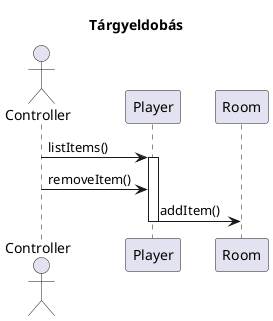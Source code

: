 @startuml
title Tárgyeldobás

actor Controller as c


c -> Player : listItems()
Activate Player
c -> Player : removeItem()
Player -> Room : addItem()
Deactivate Player
@enduml